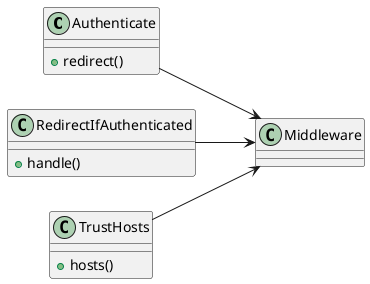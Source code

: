 @startuml MiddlewareClassDiagram
left to right direction

class Authenticate{
    +redirect()
}

class RedirectIfAuthenticated{
    +handle()
}

class TrustHosts{
    +hosts()
}

class Middleware{
}

Authenticate --> Middleware
RedirectIfAuthenticated --> Middleware
TrustHosts --> Middleware

@enduml
